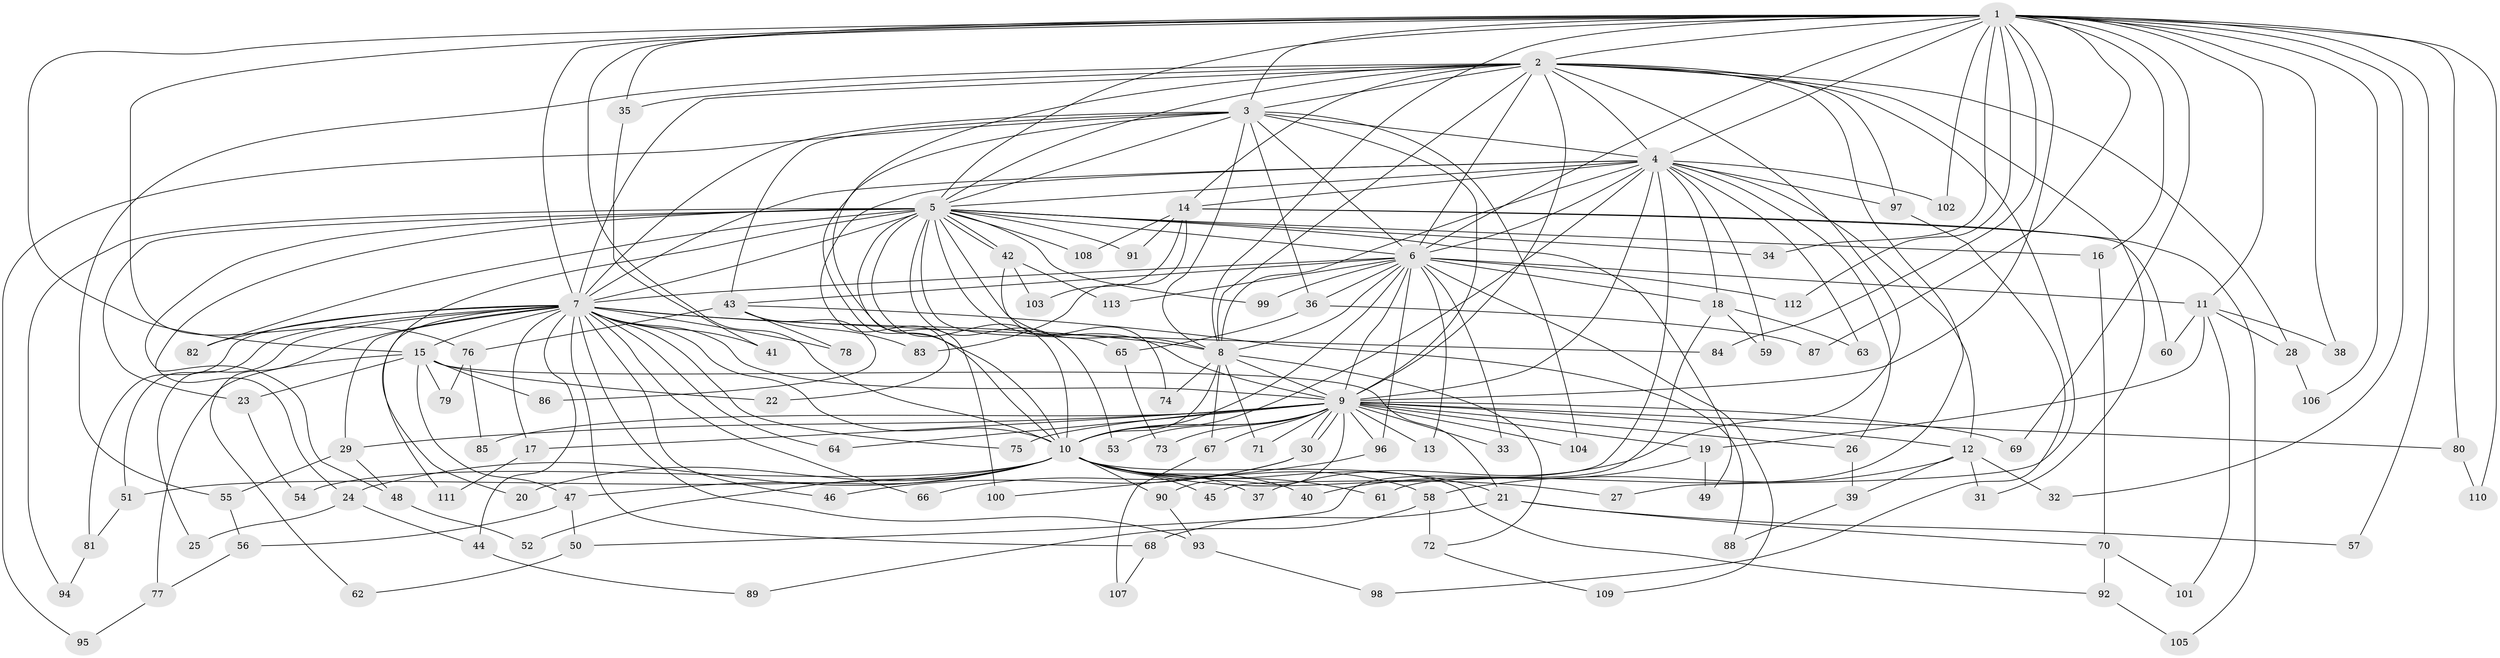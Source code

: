 // Generated by graph-tools (version 1.1) at 2025/01/03/09/25 03:01:34]
// undirected, 113 vertices, 251 edges
graph export_dot {
graph [start="1"]
  node [color=gray90,style=filled];
  1;
  2;
  3;
  4;
  5;
  6;
  7;
  8;
  9;
  10;
  11;
  12;
  13;
  14;
  15;
  16;
  17;
  18;
  19;
  20;
  21;
  22;
  23;
  24;
  25;
  26;
  27;
  28;
  29;
  30;
  31;
  32;
  33;
  34;
  35;
  36;
  37;
  38;
  39;
  40;
  41;
  42;
  43;
  44;
  45;
  46;
  47;
  48;
  49;
  50;
  51;
  52;
  53;
  54;
  55;
  56;
  57;
  58;
  59;
  60;
  61;
  62;
  63;
  64;
  65;
  66;
  67;
  68;
  69;
  70;
  71;
  72;
  73;
  74;
  75;
  76;
  77;
  78;
  79;
  80;
  81;
  82;
  83;
  84;
  85;
  86;
  87;
  88;
  89;
  90;
  91;
  92;
  93;
  94;
  95;
  96;
  97;
  98;
  99;
  100;
  101;
  102;
  103;
  104;
  105;
  106;
  107;
  108;
  109;
  110;
  111;
  112;
  113;
  1 -- 2;
  1 -- 3;
  1 -- 4;
  1 -- 5;
  1 -- 6;
  1 -- 7;
  1 -- 8;
  1 -- 9;
  1 -- 10;
  1 -- 11;
  1 -- 15;
  1 -- 16;
  1 -- 32;
  1 -- 34;
  1 -- 35;
  1 -- 38;
  1 -- 57;
  1 -- 69;
  1 -- 76;
  1 -- 80;
  1 -- 84;
  1 -- 87;
  1 -- 102;
  1 -- 106;
  1 -- 110;
  1 -- 112;
  2 -- 3;
  2 -- 4;
  2 -- 5;
  2 -- 6;
  2 -- 7;
  2 -- 8;
  2 -- 9;
  2 -- 10;
  2 -- 14;
  2 -- 27;
  2 -- 28;
  2 -- 31;
  2 -- 35;
  2 -- 37;
  2 -- 55;
  2 -- 61;
  2 -- 97;
  3 -- 4;
  3 -- 5;
  3 -- 6;
  3 -- 7;
  3 -- 8;
  3 -- 9;
  3 -- 10;
  3 -- 36;
  3 -- 43;
  3 -- 95;
  3 -- 104;
  4 -- 5;
  4 -- 6;
  4 -- 7;
  4 -- 8;
  4 -- 9;
  4 -- 10;
  4 -- 12;
  4 -- 14;
  4 -- 18;
  4 -- 22;
  4 -- 26;
  4 -- 45;
  4 -- 59;
  4 -- 63;
  4 -- 97;
  4 -- 102;
  5 -- 6;
  5 -- 7;
  5 -- 8;
  5 -- 9;
  5 -- 10;
  5 -- 16;
  5 -- 20;
  5 -- 23;
  5 -- 24;
  5 -- 34;
  5 -- 42;
  5 -- 42;
  5 -- 48;
  5 -- 49;
  5 -- 53;
  5 -- 65;
  5 -- 82;
  5 -- 91;
  5 -- 94;
  5 -- 99;
  5 -- 100;
  5 -- 108;
  6 -- 7;
  6 -- 8;
  6 -- 9;
  6 -- 10;
  6 -- 11;
  6 -- 13;
  6 -- 18;
  6 -- 33;
  6 -- 36;
  6 -- 43;
  6 -- 96;
  6 -- 99;
  6 -- 109;
  6 -- 112;
  6 -- 113;
  7 -- 8;
  7 -- 9;
  7 -- 10;
  7 -- 15;
  7 -- 17;
  7 -- 25;
  7 -- 29;
  7 -- 41;
  7 -- 44;
  7 -- 46;
  7 -- 51;
  7 -- 62;
  7 -- 64;
  7 -- 66;
  7 -- 68;
  7 -- 75;
  7 -- 78;
  7 -- 81;
  7 -- 82;
  7 -- 84;
  7 -- 93;
  7 -- 111;
  8 -- 9;
  8 -- 10;
  8 -- 67;
  8 -- 71;
  8 -- 72;
  8 -- 74;
  9 -- 10;
  9 -- 12;
  9 -- 13;
  9 -- 17;
  9 -- 19;
  9 -- 26;
  9 -- 29;
  9 -- 30;
  9 -- 30;
  9 -- 33;
  9 -- 53;
  9 -- 64;
  9 -- 67;
  9 -- 69;
  9 -- 71;
  9 -- 73;
  9 -- 75;
  9 -- 80;
  9 -- 85;
  9 -- 90;
  9 -- 96;
  9 -- 104;
  10 -- 20;
  10 -- 21;
  10 -- 24;
  10 -- 27;
  10 -- 37;
  10 -- 40;
  10 -- 45;
  10 -- 47;
  10 -- 51;
  10 -- 52;
  10 -- 54;
  10 -- 58;
  10 -- 61;
  10 -- 90;
  10 -- 92;
  11 -- 19;
  11 -- 28;
  11 -- 38;
  11 -- 60;
  11 -- 101;
  12 -- 31;
  12 -- 32;
  12 -- 39;
  12 -- 58;
  14 -- 60;
  14 -- 83;
  14 -- 91;
  14 -- 103;
  14 -- 105;
  14 -- 108;
  15 -- 21;
  15 -- 22;
  15 -- 23;
  15 -- 47;
  15 -- 77;
  15 -- 79;
  15 -- 86;
  16 -- 70;
  17 -- 111;
  18 -- 50;
  18 -- 59;
  18 -- 63;
  19 -- 40;
  19 -- 49;
  21 -- 57;
  21 -- 68;
  21 -- 70;
  23 -- 54;
  24 -- 25;
  24 -- 44;
  26 -- 39;
  28 -- 106;
  29 -- 48;
  29 -- 55;
  30 -- 46;
  30 -- 66;
  35 -- 41;
  36 -- 65;
  36 -- 87;
  39 -- 88;
  42 -- 74;
  42 -- 103;
  42 -- 113;
  43 -- 76;
  43 -- 78;
  43 -- 83;
  43 -- 86;
  43 -- 88;
  44 -- 89;
  47 -- 50;
  47 -- 56;
  48 -- 52;
  50 -- 62;
  51 -- 81;
  55 -- 56;
  56 -- 77;
  58 -- 72;
  58 -- 89;
  65 -- 73;
  67 -- 107;
  68 -- 107;
  70 -- 92;
  70 -- 101;
  72 -- 109;
  76 -- 79;
  76 -- 85;
  77 -- 95;
  80 -- 110;
  81 -- 94;
  90 -- 93;
  92 -- 105;
  93 -- 98;
  96 -- 100;
  97 -- 98;
}
